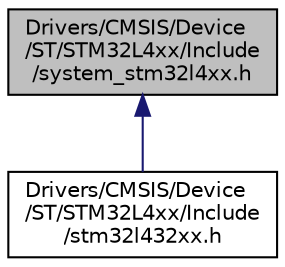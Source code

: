 digraph "Drivers/CMSIS/Device/ST/STM32L4xx/Include/system_stm32l4xx.h"
{
 // LATEX_PDF_SIZE
  edge [fontname="Helvetica",fontsize="10",labelfontname="Helvetica",labelfontsize="10"];
  node [fontname="Helvetica",fontsize="10",shape=record];
  Node1 [label="Drivers/CMSIS/Device\l/ST/STM32L4xx/Include\l/system_stm32l4xx.h",height=0.2,width=0.4,color="black", fillcolor="grey75", style="filled", fontcolor="black",tooltip="CMSIS Cortex-M4 Device System Source File for STM32L4xx devices."];
  Node1 -> Node2 [dir="back",color="midnightblue",fontsize="10",style="solid",fontname="Helvetica"];
  Node2 [label="Drivers/CMSIS/Device\l/ST/STM32L4xx/Include\l/stm32l432xx.h",height=0.2,width=0.4,color="black", fillcolor="white", style="filled",URL="$stm32l432xx_8h.html",tooltip="CMSIS STM32L432xx Device Peripheral Access Layer Header File."];
}
